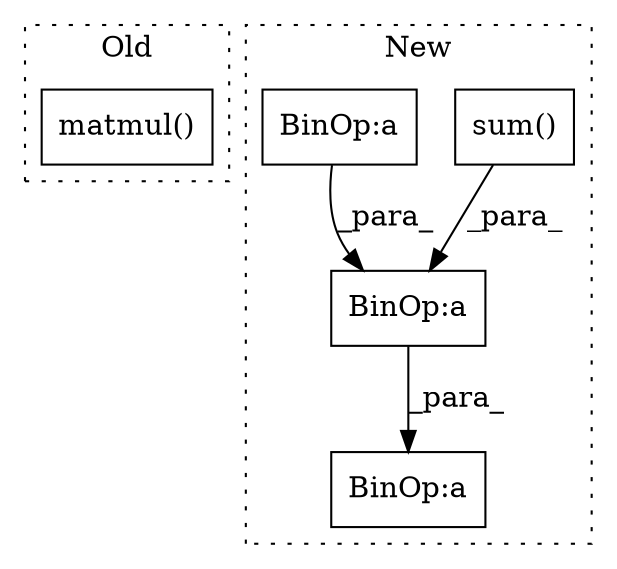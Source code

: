 digraph G {
subgraph cluster0 {
1 [label="matmul()" a="75" s="4494,4533" l="13,1" shape="box"];
label = "Old";
style="dotted";
}
subgraph cluster1 {
2 [label="sum()" a="75" s="9145" l="33" shape="box"];
3 [label="BinOp:a" a="82" s="9269" l="3" shape="box"];
4 [label="BinOp:a" a="82" s="9264" l="3" shape="box"];
5 [label="BinOp:a" a="82" s="9287" l="3" shape="box"];
label = "New";
style="dotted";
}
2 -> 3 [label="_para_"];
3 -> 4 [label="_para_"];
5 -> 3 [label="_para_"];
}